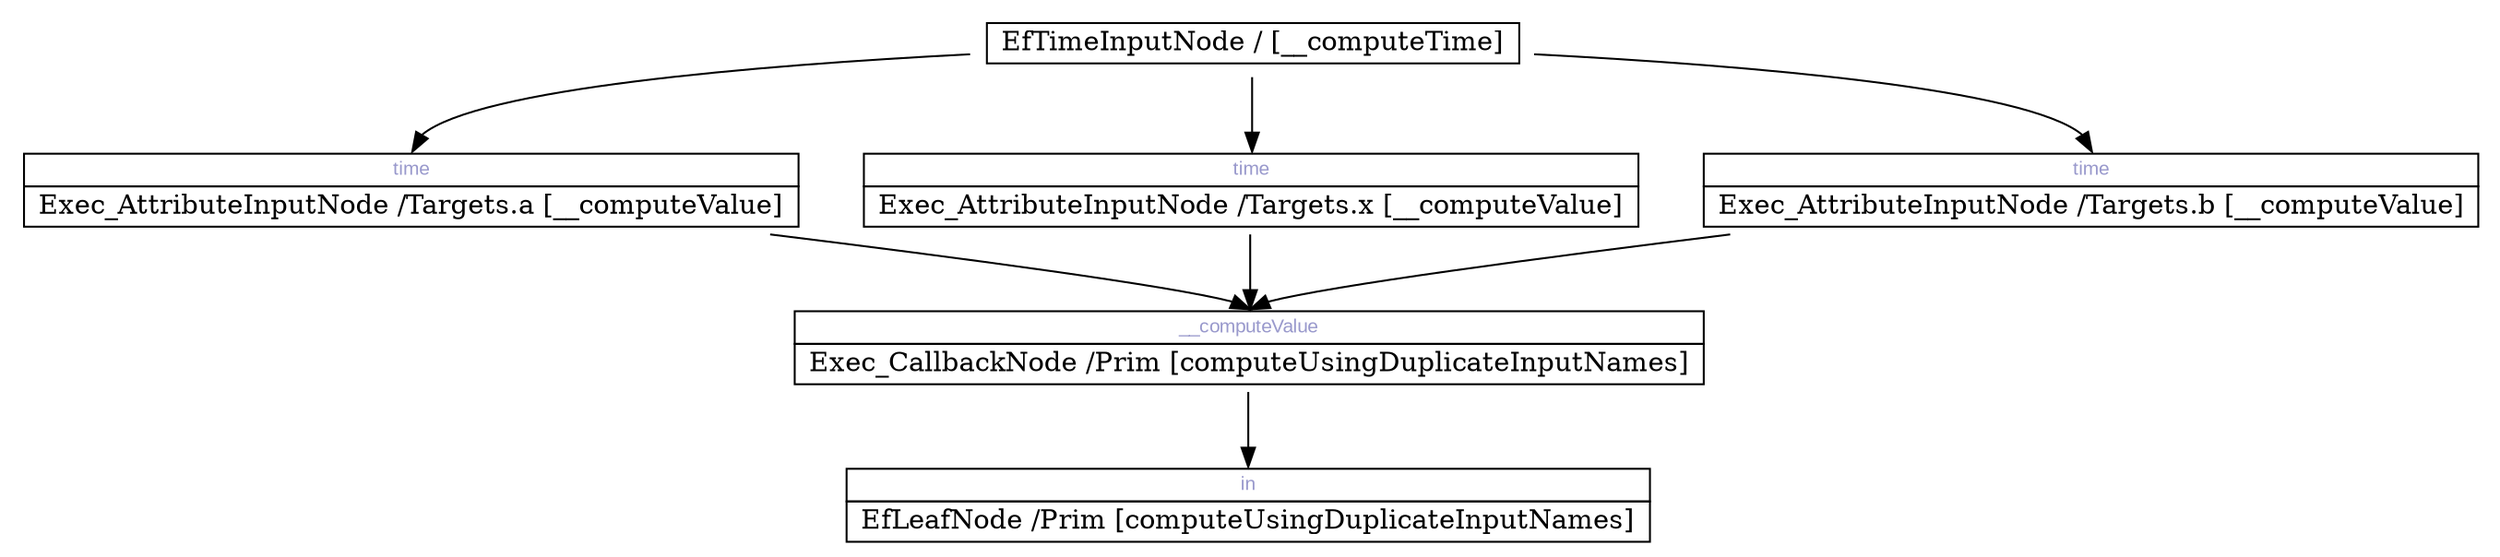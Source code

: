 digraph network {
	rankdir=TB;
	page="8.5, 11";

	node [shape=plaintext];
		"0x7f562aee04e0" [label=<
		<TABLE BORDER="0" CELLBORDER="1" CELLSPACING="0">
			<TR><TD COLSPAN="1"> EfTimeInputNode / [__computeTime] </TD></TR>
		</TABLE>>];
	node [shape=plaintext];
		"0x7f562ee30400" [label=<
		<TABLE BORDER="0" CELLBORDER="1" CELLSPACING="0">
			<TR><TD PORT="0x7f5625d04900" COLSPAN="1"><FONT POINT-SIZE="10" FACE="Arial" COLOR="#9999cc">time</FONT></TD></TR>
			<TR><TD COLSPAN="1"> Exec_AttributeInputNode /Targets.a [__computeValue] </TD></TR>
		</TABLE>>];
	node [shape=plaintext];
		"0x7f562802fa00" [label=<
		<TABLE BORDER="0" CELLBORDER="1" CELLSPACING="0">
			<TR><TD PORT="0x7f5625bb0e00" COLSPAN="1"><FONT POINT-SIZE="10" FACE="Arial" COLOR="#9999cc">time</FONT></TD></TR>
			<TR><TD COLSPAN="1"> Exec_AttributeInputNode /Targets.x [__computeValue] </TD></TR>
		</TABLE>>];
	node [shape=plaintext];
		"0x7f563171d470" [label=<
		<TABLE BORDER="0" CELLBORDER="1" CELLSPACING="0">
			<TR><TD PORT="0x7f5635ae53d0" COLSPAN="1"><FONT POINT-SIZE="10" FACE="Arial" COLOR="#9999cc">__computeValue</FONT></TD></TR>
			<TR><TD COLSPAN="1"> Exec_CallbackNode /Prim [computeUsingDuplicateInputNames] </TD></TR>
		</TABLE>>];
	node [shape=plaintext];
		"0x7f5635ae91c0" [label=<
		<TABLE BORDER="0" CELLBORDER="1" CELLSPACING="0">
			<TR><TD PORT="0x7f560b48edc0" COLSPAN="1"><FONT POINT-SIZE="10" FACE="Arial" COLOR="#9999cc">in</FONT></TD></TR>
			<TR><TD COLSPAN="1"> EfLeafNode /Prim [computeUsingDuplicateInputNames] </TD></TR>
		</TABLE>>];
	node [shape=plaintext];
		"0x7f562602f100" [label=<
		<TABLE BORDER="0" CELLBORDER="1" CELLSPACING="0">
			<TR><TD PORT="0x7f5634cbf170" COLSPAN="1"><FONT POINT-SIZE="10" FACE="Arial" COLOR="#9999cc">time</FONT></TD></TR>
			<TR><TD COLSPAN="1"> Exec_AttributeInputNode /Targets.b [__computeValue] </TD></TR>
		</TABLE>>];
		"0x7f562aee04e0" -> "0x7f562ee30400":"0x7f5625d04900":n;
		"0x7f562aee04e0" -> "0x7f562802fa00":"0x7f5625bb0e00":n;
		"0x7f562ee30400" -> "0x7f563171d470":"0x7f5635ae53d0":n;
		"0x7f562602f100" -> "0x7f563171d470":"0x7f5635ae53d0":n;
		"0x7f562802fa00" -> "0x7f563171d470":"0x7f5635ae53d0":n;
		"0x7f563171d470" -> "0x7f5635ae91c0":"0x7f560b48edc0":n;
		"0x7f562aee04e0" -> "0x7f562602f100":"0x7f5634cbf170":n;
}

